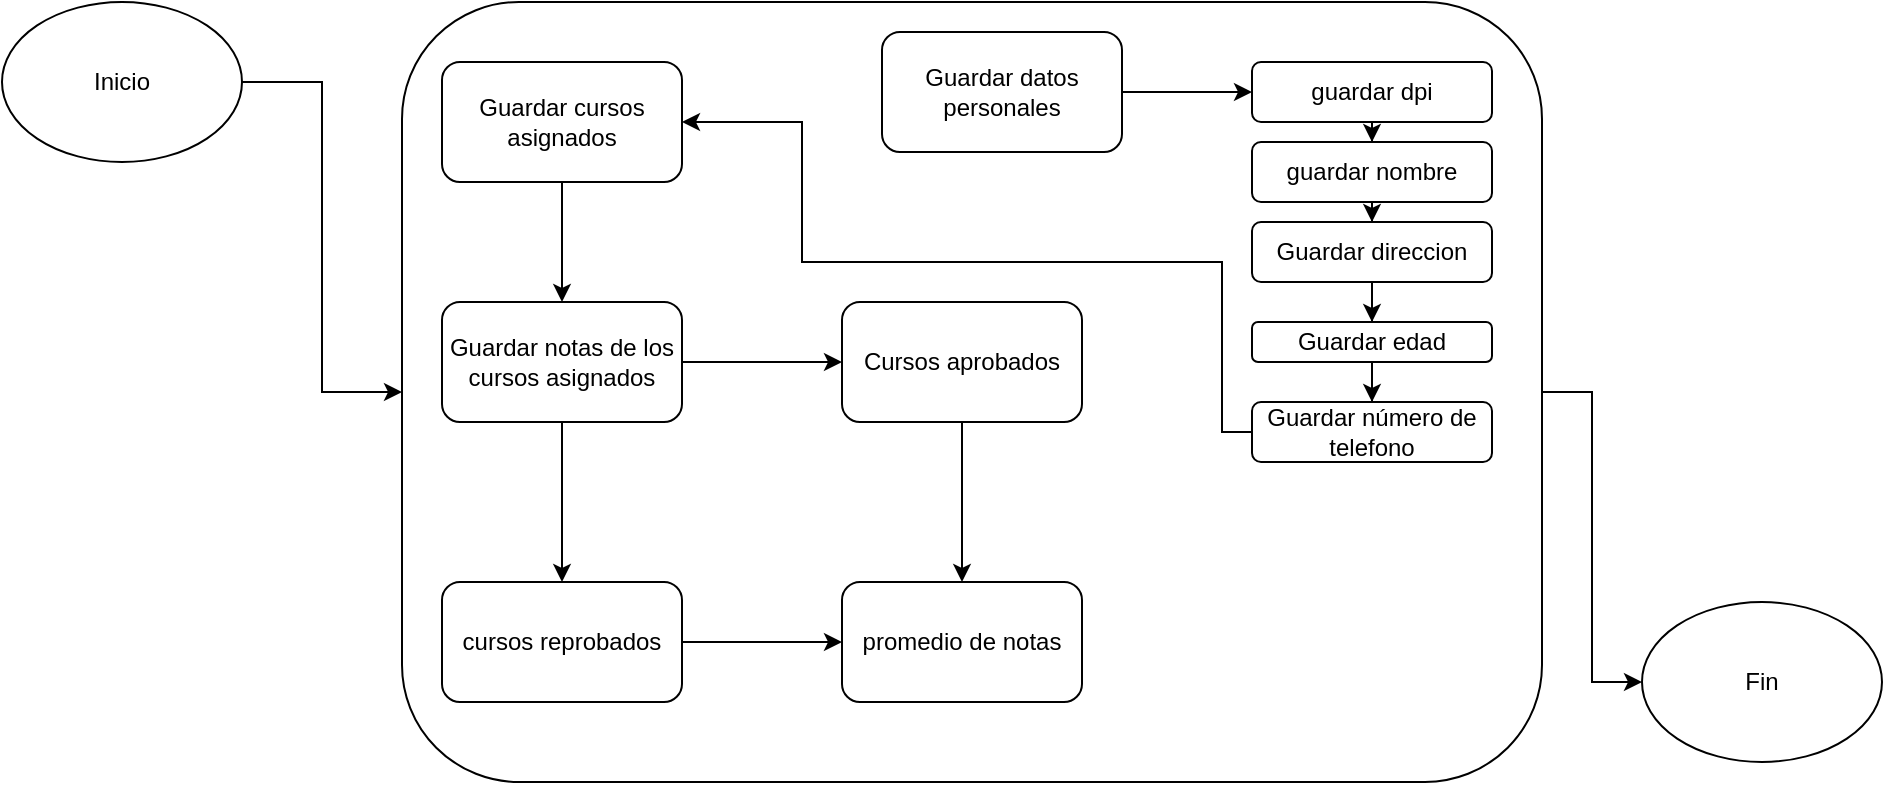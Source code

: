 <mxfile version="23.1.6" type="device">
  <diagram name="Página-1" id="305L3S6pahyi-mlD-vJc">
    <mxGraphModel dx="978" dy="511" grid="1" gridSize="10" guides="1" tooltips="1" connect="1" arrows="1" fold="1" page="1" pageScale="1" pageWidth="827" pageHeight="1169" math="0" shadow="0">
      <root>
        <mxCell id="0" />
        <mxCell id="1" parent="0" />
        <mxCell id="96wdtlM2dfbfvc0yxq07-3" value="" style="edgeStyle=orthogonalEdgeStyle;rounded=0;orthogonalLoop=1;jettySize=auto;html=1;" edge="1" parent="1" source="96wdtlM2dfbfvc0yxq07-1" target="96wdtlM2dfbfvc0yxq07-2">
          <mxGeometry relative="1" as="geometry" />
        </mxCell>
        <mxCell id="96wdtlM2dfbfvc0yxq07-1" value="Inicio" style="ellipse;whiteSpace=wrap;html=1;" vertex="1" parent="1">
          <mxGeometry y="30" width="120" height="80" as="geometry" />
        </mxCell>
        <mxCell id="96wdtlM2dfbfvc0yxq07-30" value="" style="edgeStyle=orthogonalEdgeStyle;rounded=0;orthogonalLoop=1;jettySize=auto;html=1;" edge="1" parent="1" source="96wdtlM2dfbfvc0yxq07-2" target="96wdtlM2dfbfvc0yxq07-29">
          <mxGeometry relative="1" as="geometry" />
        </mxCell>
        <mxCell id="96wdtlM2dfbfvc0yxq07-2" value="" style="rounded=1;whiteSpace=wrap;html=1;" vertex="1" parent="1">
          <mxGeometry x="200" y="30" width="570" height="390" as="geometry" />
        </mxCell>
        <mxCell id="96wdtlM2dfbfvc0yxq07-20" value="" style="edgeStyle=orthogonalEdgeStyle;rounded=0;orthogonalLoop=1;jettySize=auto;html=1;" edge="1" parent="1" source="96wdtlM2dfbfvc0yxq07-4" target="96wdtlM2dfbfvc0yxq07-19">
          <mxGeometry relative="1" as="geometry" />
        </mxCell>
        <mxCell id="96wdtlM2dfbfvc0yxq07-4" value="Guardar datos personales" style="rounded=1;whiteSpace=wrap;html=1;" vertex="1" parent="1">
          <mxGeometry x="440" y="45" width="120" height="60" as="geometry" />
        </mxCell>
        <mxCell id="96wdtlM2dfbfvc0yxq07-13" value="" style="edgeStyle=orthogonalEdgeStyle;rounded=0;orthogonalLoop=1;jettySize=auto;html=1;" edge="1" parent="1" source="96wdtlM2dfbfvc0yxq07-5" target="96wdtlM2dfbfvc0yxq07-12">
          <mxGeometry relative="1" as="geometry" />
        </mxCell>
        <mxCell id="96wdtlM2dfbfvc0yxq07-15" value="" style="edgeStyle=orthogonalEdgeStyle;rounded=0;orthogonalLoop=1;jettySize=auto;html=1;" edge="1" parent="1" source="96wdtlM2dfbfvc0yxq07-5" target="96wdtlM2dfbfvc0yxq07-14">
          <mxGeometry relative="1" as="geometry" />
        </mxCell>
        <mxCell id="96wdtlM2dfbfvc0yxq07-5" value="Guardar notas de los cursos asignados" style="whiteSpace=wrap;html=1;rounded=1;" vertex="1" parent="1">
          <mxGeometry x="220" y="180" width="120" height="60" as="geometry" />
        </mxCell>
        <mxCell id="96wdtlM2dfbfvc0yxq07-11" value="" style="edgeStyle=orthogonalEdgeStyle;rounded=0;orthogonalLoop=1;jettySize=auto;html=1;" edge="1" parent="1" source="96wdtlM2dfbfvc0yxq07-9" target="96wdtlM2dfbfvc0yxq07-5">
          <mxGeometry relative="1" as="geometry" />
        </mxCell>
        <mxCell id="96wdtlM2dfbfvc0yxq07-9" value="Guardar cursos asignados" style="whiteSpace=wrap;html=1;rounded=1;" vertex="1" parent="1">
          <mxGeometry x="220" y="60" width="120" height="60" as="geometry" />
        </mxCell>
        <mxCell id="96wdtlM2dfbfvc0yxq07-18" value="" style="edgeStyle=orthogonalEdgeStyle;rounded=0;orthogonalLoop=1;jettySize=auto;html=1;" edge="1" parent="1" source="96wdtlM2dfbfvc0yxq07-12" target="96wdtlM2dfbfvc0yxq07-16">
          <mxGeometry relative="1" as="geometry" />
        </mxCell>
        <mxCell id="96wdtlM2dfbfvc0yxq07-12" value="Cursos aprobados" style="whiteSpace=wrap;html=1;rounded=1;" vertex="1" parent="1">
          <mxGeometry x="420" y="180" width="120" height="60" as="geometry" />
        </mxCell>
        <mxCell id="96wdtlM2dfbfvc0yxq07-17" value="" style="edgeStyle=orthogonalEdgeStyle;rounded=0;orthogonalLoop=1;jettySize=auto;html=1;" edge="1" parent="1" source="96wdtlM2dfbfvc0yxq07-14" target="96wdtlM2dfbfvc0yxq07-16">
          <mxGeometry relative="1" as="geometry" />
        </mxCell>
        <mxCell id="96wdtlM2dfbfvc0yxq07-14" value="cursos reprobados" style="whiteSpace=wrap;html=1;rounded=1;" vertex="1" parent="1">
          <mxGeometry x="220" y="320" width="120" height="60" as="geometry" />
        </mxCell>
        <mxCell id="96wdtlM2dfbfvc0yxq07-16" value="promedio de notas" style="whiteSpace=wrap;html=1;rounded=1;" vertex="1" parent="1">
          <mxGeometry x="420" y="320" width="120" height="60" as="geometry" />
        </mxCell>
        <mxCell id="96wdtlM2dfbfvc0yxq07-22" value="" style="edgeStyle=orthogonalEdgeStyle;rounded=0;orthogonalLoop=1;jettySize=auto;html=1;" edge="1" parent="1" source="96wdtlM2dfbfvc0yxq07-19" target="96wdtlM2dfbfvc0yxq07-21">
          <mxGeometry relative="1" as="geometry" />
        </mxCell>
        <mxCell id="96wdtlM2dfbfvc0yxq07-19" value="guardar dpi" style="whiteSpace=wrap;html=1;rounded=1;" vertex="1" parent="1">
          <mxGeometry x="625" y="60" width="120" height="30" as="geometry" />
        </mxCell>
        <mxCell id="96wdtlM2dfbfvc0yxq07-24" value="" style="edgeStyle=orthogonalEdgeStyle;rounded=0;orthogonalLoop=1;jettySize=auto;html=1;" edge="1" parent="1" source="96wdtlM2dfbfvc0yxq07-21" target="96wdtlM2dfbfvc0yxq07-23">
          <mxGeometry relative="1" as="geometry" />
        </mxCell>
        <mxCell id="96wdtlM2dfbfvc0yxq07-21" value="guardar nombre" style="whiteSpace=wrap;html=1;rounded=1;" vertex="1" parent="1">
          <mxGeometry x="625" y="100" width="120" height="30" as="geometry" />
        </mxCell>
        <mxCell id="96wdtlM2dfbfvc0yxq07-26" value="" style="edgeStyle=orthogonalEdgeStyle;rounded=0;orthogonalLoop=1;jettySize=auto;html=1;" edge="1" parent="1" source="96wdtlM2dfbfvc0yxq07-23" target="96wdtlM2dfbfvc0yxq07-25">
          <mxGeometry relative="1" as="geometry" />
        </mxCell>
        <mxCell id="96wdtlM2dfbfvc0yxq07-23" value="Guardar direccion" style="whiteSpace=wrap;html=1;rounded=1;" vertex="1" parent="1">
          <mxGeometry x="625" y="140" width="120" height="30" as="geometry" />
        </mxCell>
        <mxCell id="96wdtlM2dfbfvc0yxq07-28" value="" style="edgeStyle=orthogonalEdgeStyle;rounded=0;orthogonalLoop=1;jettySize=auto;html=1;" edge="1" parent="1" source="96wdtlM2dfbfvc0yxq07-25" target="96wdtlM2dfbfvc0yxq07-27">
          <mxGeometry relative="1" as="geometry" />
        </mxCell>
        <mxCell id="96wdtlM2dfbfvc0yxq07-25" value="Guardar edad" style="whiteSpace=wrap;html=1;rounded=1;" vertex="1" parent="1">
          <mxGeometry x="625" y="190" width="120" height="20" as="geometry" />
        </mxCell>
        <mxCell id="96wdtlM2dfbfvc0yxq07-32" style="edgeStyle=orthogonalEdgeStyle;rounded=0;orthogonalLoop=1;jettySize=auto;html=1;" edge="1" parent="1" source="96wdtlM2dfbfvc0yxq07-27" target="96wdtlM2dfbfvc0yxq07-9">
          <mxGeometry relative="1" as="geometry">
            <Array as="points">
              <mxPoint x="610" y="245" />
              <mxPoint x="610" y="160" />
              <mxPoint x="400" y="160" />
              <mxPoint x="400" y="90" />
            </Array>
          </mxGeometry>
        </mxCell>
        <mxCell id="96wdtlM2dfbfvc0yxq07-27" value="Guardar número de telefono" style="whiteSpace=wrap;html=1;rounded=1;" vertex="1" parent="1">
          <mxGeometry x="625" y="230" width="120" height="30" as="geometry" />
        </mxCell>
        <mxCell id="96wdtlM2dfbfvc0yxq07-29" value="Fin" style="ellipse;whiteSpace=wrap;html=1;" vertex="1" parent="1">
          <mxGeometry x="820" y="330" width="120" height="80" as="geometry" />
        </mxCell>
      </root>
    </mxGraphModel>
  </diagram>
</mxfile>
